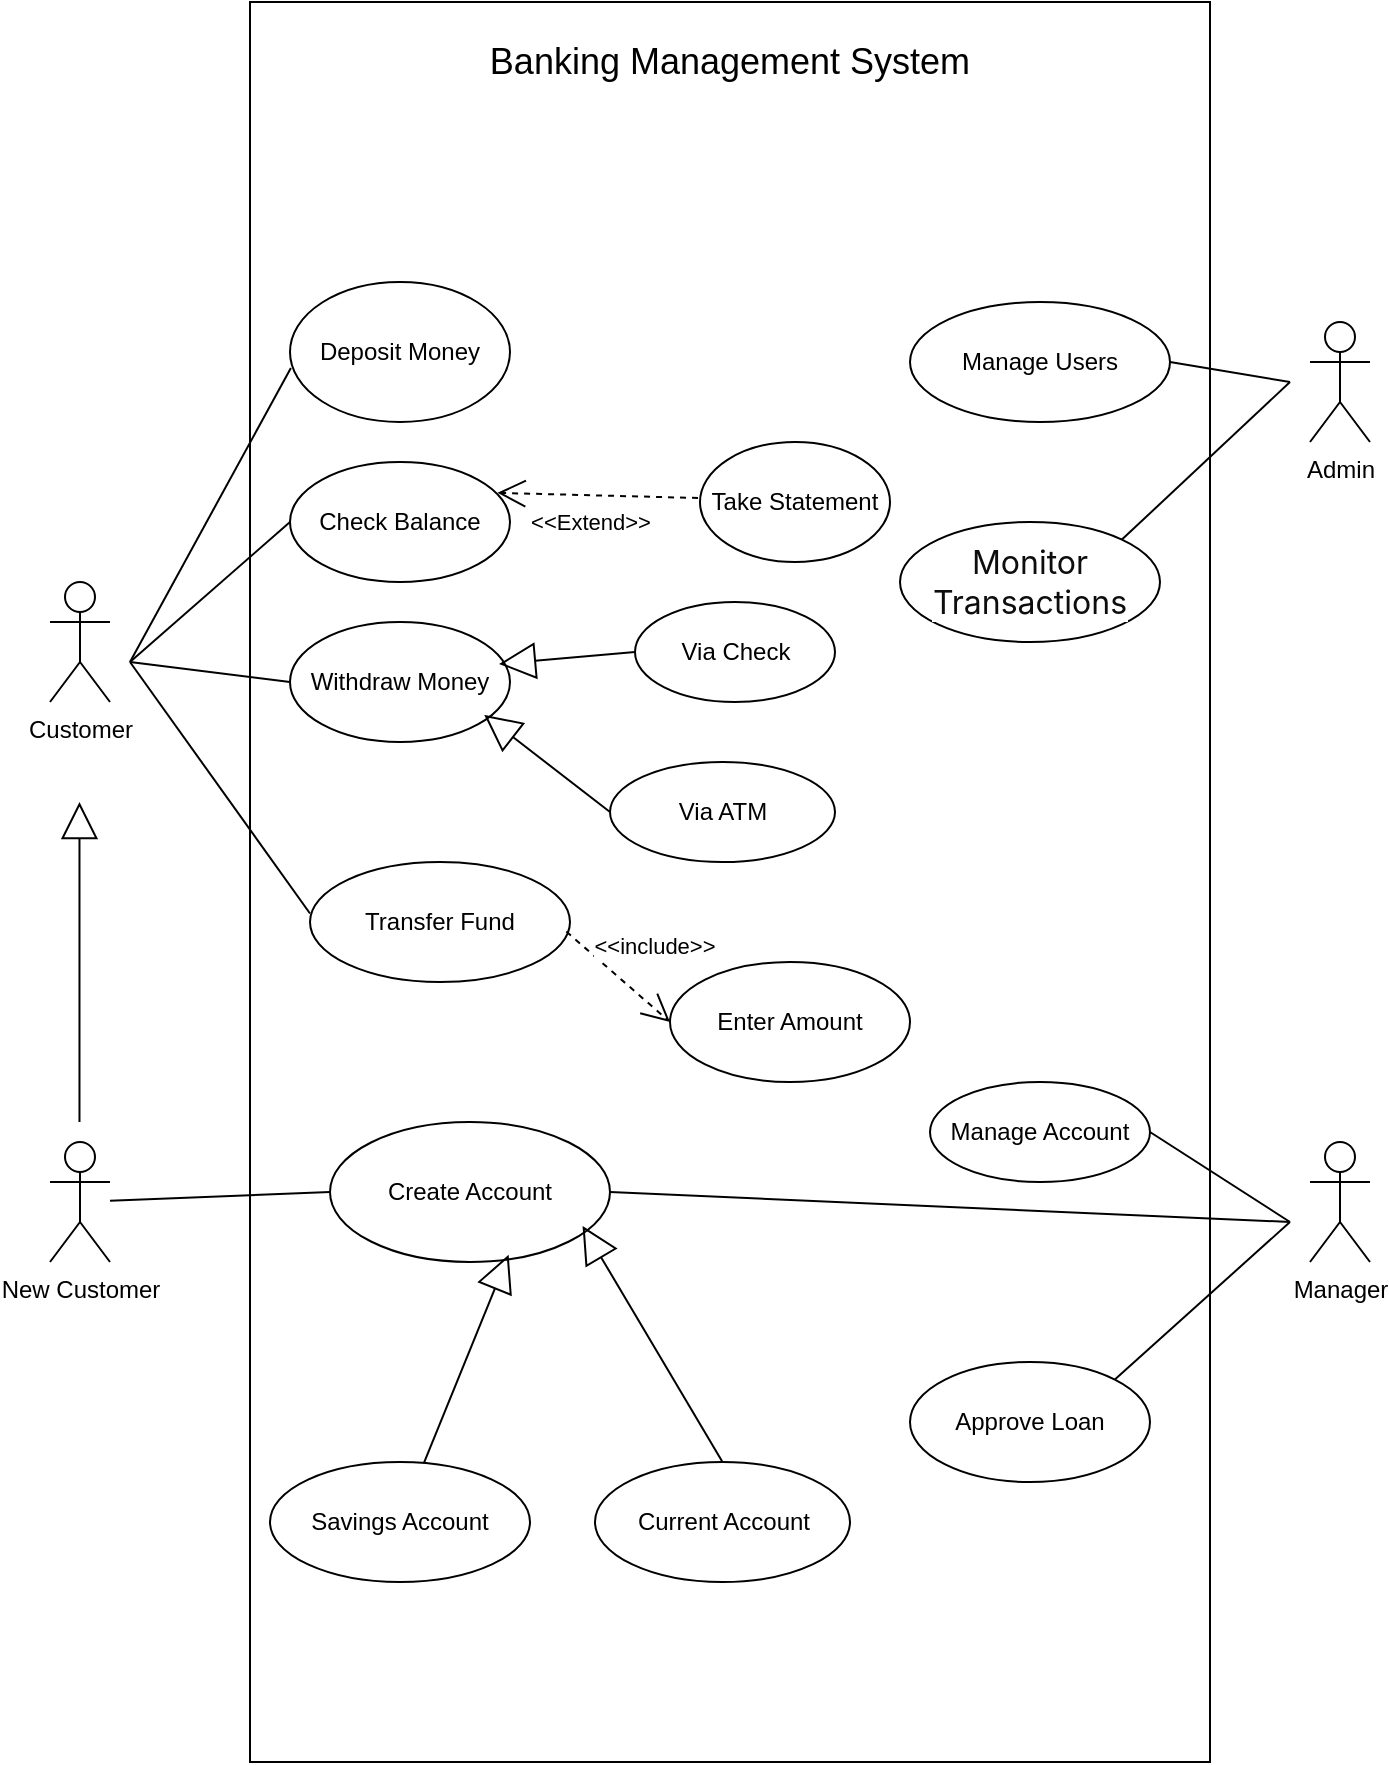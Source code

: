 <mxfile version="25.0.1">
  <diagram name="Page-1" id="7wto8sQBbRbYYw6RCctN">
    <mxGraphModel dx="1354" dy="708" grid="1" gridSize="10" guides="1" tooltips="1" connect="1" arrows="1" fold="1" page="1" pageScale="1" pageWidth="850" pageHeight="1100" math="0" shadow="0">
      <root>
        <mxCell id="0" />
        <mxCell id="1" parent="0" />
        <mxCell id="iphyVu1xTRnxOxPySKvS-2" value="" style="rounded=0;whiteSpace=wrap;html=1;direction=south;" parent="1" vertex="1">
          <mxGeometry x="200" y="90" width="480" height="880" as="geometry" />
        </mxCell>
        <mxCell id="iphyVu1xTRnxOxPySKvS-3" value="&lt;font style=&quot;font-size: 18px;&quot;&gt;Banking Management System&lt;/font&gt;" style="text;html=1;align=center;verticalAlign=middle;whiteSpace=wrap;rounded=0;" parent="1" vertex="1">
          <mxGeometry x="315" y="100" width="250" height="40" as="geometry" />
        </mxCell>
        <mxCell id="iphyVu1xTRnxOxPySKvS-7" value="Customer" style="shape=umlActor;verticalLabelPosition=bottom;verticalAlign=top;html=1;outlineConnect=0;" parent="1" vertex="1">
          <mxGeometry x="100" y="380" width="30" height="60" as="geometry" />
        </mxCell>
        <mxCell id="iphyVu1xTRnxOxPySKvS-13" value="" style="endArrow=block;endSize=16;endFill=0;html=1;rounded=0;" parent="1" edge="1">
          <mxGeometry width="160" relative="1" as="geometry">
            <mxPoint x="114.74" y="650" as="sourcePoint" />
            <mxPoint x="114.74" y="490" as="targetPoint" />
          </mxGeometry>
        </mxCell>
        <mxCell id="iphyVu1xTRnxOxPySKvS-14" value="New Customer" style="shape=umlActor;verticalLabelPosition=bottom;verticalAlign=top;html=1;outlineConnect=0;" parent="1" vertex="1">
          <mxGeometry x="100" y="660" width="30" height="60" as="geometry" />
        </mxCell>
        <mxCell id="iphyVu1xTRnxOxPySKvS-15" value="Create Account" style="ellipse;whiteSpace=wrap;html=1;" parent="1" vertex="1">
          <mxGeometry x="240" y="650" width="140" height="70" as="geometry" />
        </mxCell>
        <mxCell id="iphyVu1xTRnxOxPySKvS-19" value="" style="endArrow=none;html=1;rounded=0;entryX=0;entryY=0.5;entryDx=0;entryDy=0;" parent="1" source="iphyVu1xTRnxOxPySKvS-14" target="iphyVu1xTRnxOxPySKvS-15" edge="1">
          <mxGeometry width="50" height="50" relative="1" as="geometry">
            <mxPoint x="180" y="570" as="sourcePoint" />
            <mxPoint x="230" y="520" as="targetPoint" />
          </mxGeometry>
        </mxCell>
        <mxCell id="iphyVu1xTRnxOxPySKvS-20" value="" style="endArrow=block;endSize=16;endFill=0;html=1;rounded=0;entryX=0.638;entryY=0.948;entryDx=0;entryDy=0;entryPerimeter=0;" parent="1" source="iphyVu1xTRnxOxPySKvS-21" target="iphyVu1xTRnxOxPySKvS-15" edge="1">
          <mxGeometry width="160" relative="1" as="geometry">
            <mxPoint x="270" y="610" as="sourcePoint" />
            <mxPoint x="430" y="610" as="targetPoint" />
          </mxGeometry>
        </mxCell>
        <mxCell id="iphyVu1xTRnxOxPySKvS-21" value="Savings Account" style="ellipse;whiteSpace=wrap;html=1;" parent="1" vertex="1">
          <mxGeometry x="210" y="820" width="130" height="60" as="geometry" />
        </mxCell>
        <mxCell id="iphyVu1xTRnxOxPySKvS-22" value="Current Account" style="ellipse;whiteSpace=wrap;html=1;" parent="1" vertex="1">
          <mxGeometry x="372.5" y="820" width="127.5" height="60" as="geometry" />
        </mxCell>
        <mxCell id="iphyVu1xTRnxOxPySKvS-23" value="" style="endArrow=block;endSize=16;endFill=0;html=1;rounded=0;exitX=0.5;exitY=0;exitDx=0;exitDy=0;entryX=0.902;entryY=0.743;entryDx=0;entryDy=0;entryPerimeter=0;" parent="1" source="iphyVu1xTRnxOxPySKvS-22" target="iphyVu1xTRnxOxPySKvS-15" edge="1">
          <mxGeometry width="160" relative="1" as="geometry">
            <mxPoint x="380" y="550" as="sourcePoint" />
            <mxPoint x="540" y="550" as="targetPoint" />
          </mxGeometry>
        </mxCell>
        <mxCell id="iphyVu1xTRnxOxPySKvS-24" value="Deposit Money" style="ellipse;whiteSpace=wrap;html=1;" parent="1" vertex="1">
          <mxGeometry x="220" y="230" width="110" height="70" as="geometry" />
        </mxCell>
        <mxCell id="iphyVu1xTRnxOxPySKvS-25" value="Withdraw Money" style="ellipse;whiteSpace=wrap;html=1;" parent="1" vertex="1">
          <mxGeometry x="220" y="400" width="110" height="60" as="geometry" />
        </mxCell>
        <mxCell id="iphyVu1xTRnxOxPySKvS-26" value="Transfer Fund" style="ellipse;whiteSpace=wrap;html=1;" parent="1" vertex="1">
          <mxGeometry x="230" y="520" width="130" height="60" as="geometry" />
        </mxCell>
        <mxCell id="iphyVu1xTRnxOxPySKvS-30" value="" style="endArrow=none;html=1;rounded=0;entryX=0.004;entryY=0.614;entryDx=0;entryDy=0;entryPerimeter=0;" parent="1" target="iphyVu1xTRnxOxPySKvS-24" edge="1">
          <mxGeometry width="50" height="50" relative="1" as="geometry">
            <mxPoint x="140" y="420" as="sourcePoint" />
            <mxPoint x="200" y="220" as="targetPoint" />
          </mxGeometry>
        </mxCell>
        <mxCell id="iphyVu1xTRnxOxPySKvS-31" value="" style="endArrow=none;html=1;rounded=0;entryX=0;entryY=0.5;entryDx=0;entryDy=0;" parent="1" target="iphyVu1xTRnxOxPySKvS-25" edge="1">
          <mxGeometry width="50" height="50" relative="1" as="geometry">
            <mxPoint x="140" y="420" as="sourcePoint" />
            <mxPoint x="220" y="250" as="targetPoint" />
          </mxGeometry>
        </mxCell>
        <mxCell id="iphyVu1xTRnxOxPySKvS-32" value="" style="endArrow=none;html=1;rounded=0;entryX=0;entryY=0.429;entryDx=0;entryDy=0;entryPerimeter=0;" parent="1" target="iphyVu1xTRnxOxPySKvS-26" edge="1">
          <mxGeometry width="50" height="50" relative="1" as="geometry">
            <mxPoint x="140" y="420" as="sourcePoint" />
            <mxPoint x="220" y="280" as="targetPoint" />
          </mxGeometry>
        </mxCell>
        <mxCell id="iphyVu1xTRnxOxPySKvS-33" value="Check Balance" style="ellipse;whiteSpace=wrap;html=1;" parent="1" vertex="1">
          <mxGeometry x="220" y="320" width="110" height="60" as="geometry" />
        </mxCell>
        <mxCell id="iphyVu1xTRnxOxPySKvS-34" value="" style="endArrow=none;html=1;rounded=0;entryX=0;entryY=0.5;entryDx=0;entryDy=0;" parent="1" target="iphyVu1xTRnxOxPySKvS-33" edge="1">
          <mxGeometry width="50" height="50" relative="1" as="geometry">
            <mxPoint x="140" y="420" as="sourcePoint" />
            <mxPoint x="230" y="370" as="targetPoint" />
          </mxGeometry>
        </mxCell>
        <mxCell id="iphyVu1xTRnxOxPySKvS-36" value="&amp;lt;&amp;lt;Extend&amp;gt;&amp;gt;" style="endArrow=open;endSize=12;dashed=1;html=1;rounded=0;entryX=0.943;entryY=0.257;entryDx=0;entryDy=0;entryPerimeter=0;exitX=-0.007;exitY=0.6;exitDx=0;exitDy=0;exitPerimeter=0;" parent="1" target="iphyVu1xTRnxOxPySKvS-33" edge="1">
          <mxGeometry x="0.07" y="13" width="160" relative="1" as="geometry">
            <mxPoint x="424.02" y="338" as="sourcePoint" />
            <mxPoint x="359.02" y="339.03" as="targetPoint" />
            <mxPoint as="offset" />
          </mxGeometry>
        </mxCell>
        <mxCell id="iphyVu1xTRnxOxPySKvS-37" value="Take Statement" style="ellipse;whiteSpace=wrap;html=1;" parent="1" vertex="1">
          <mxGeometry x="425" y="310" width="95" height="60" as="geometry" />
        </mxCell>
        <mxCell id="iphyVu1xTRnxOxPySKvS-38" value="&amp;lt;&amp;lt;include&amp;gt;&amp;gt;" style="endArrow=open;endSize=12;dashed=1;html=1;rounded=0;entryX=0;entryY=0.5;entryDx=0;entryDy=0;exitX=0.986;exitY=0.58;exitDx=0;exitDy=0;exitPerimeter=0;" parent="1" source="iphyVu1xTRnxOxPySKvS-26" target="iphyVu1xTRnxOxPySKvS-39" edge="1">
          <mxGeometry x="0.099" y="23" width="160" relative="1" as="geometry">
            <mxPoint x="350" y="540" as="sourcePoint" />
            <mxPoint x="510" y="540" as="targetPoint" />
            <mxPoint as="offset" />
          </mxGeometry>
        </mxCell>
        <mxCell id="iphyVu1xTRnxOxPySKvS-39" value="Enter Amount" style="ellipse;whiteSpace=wrap;html=1;" parent="1" vertex="1">
          <mxGeometry x="410" y="570" width="120" height="60" as="geometry" />
        </mxCell>
        <mxCell id="iphyVu1xTRnxOxPySKvS-40" value="Via Check" style="ellipse;whiteSpace=wrap;html=1;" parent="1" vertex="1">
          <mxGeometry x="392.5" y="390" width="100" height="50" as="geometry" />
        </mxCell>
        <mxCell id="iphyVu1xTRnxOxPySKvS-41" value="Via ATM" style="ellipse;whiteSpace=wrap;html=1;" parent="1" vertex="1">
          <mxGeometry x="380" y="470" width="112.5" height="50" as="geometry" />
        </mxCell>
        <mxCell id="iphyVu1xTRnxOxPySKvS-42" value="" style="endArrow=block;endSize=16;endFill=0;html=1;rounded=0;entryX=0.883;entryY=0.774;entryDx=0;entryDy=0;entryPerimeter=0;exitX=0;exitY=0.5;exitDx=0;exitDy=0;" parent="1" source="iphyVu1xTRnxOxPySKvS-41" target="iphyVu1xTRnxOxPySKvS-25" edge="1">
          <mxGeometry width="160" relative="1" as="geometry">
            <mxPoint x="335" y="505" as="sourcePoint" />
            <mxPoint x="380" y="390" as="targetPoint" />
          </mxGeometry>
        </mxCell>
        <mxCell id="iphyVu1xTRnxOxPySKvS-43" value="" style="endArrow=block;endSize=16;endFill=0;html=1;rounded=0;entryX=0.883;entryY=0.774;entryDx=0;entryDy=0;entryPerimeter=0;exitX=0;exitY=0.5;exitDx=0;exitDy=0;" parent="1" source="iphyVu1xTRnxOxPySKvS-40" edge="1">
          <mxGeometry width="160" relative="1" as="geometry">
            <mxPoint x="390.0" y="415.0" as="sourcePoint" />
            <mxPoint x="324.5" y="421" as="targetPoint" />
          </mxGeometry>
        </mxCell>
        <mxCell id="ae6mnd9QfLogUAE-1ja4-1" value="Manager" style="shape=umlActor;verticalLabelPosition=bottom;verticalAlign=top;html=1;outlineConnect=0;" vertex="1" parent="1">
          <mxGeometry x="730" y="660" width="30" height="60" as="geometry" />
        </mxCell>
        <mxCell id="ae6mnd9QfLogUAE-1ja4-4" value="Approve Loan" style="ellipse;whiteSpace=wrap;html=1;" vertex="1" parent="1">
          <mxGeometry x="530" y="770" width="120" height="60" as="geometry" />
        </mxCell>
        <mxCell id="ae6mnd9QfLogUAE-1ja4-5" value="" style="endArrow=none;html=1;rounded=0;exitX=1;exitY=0;exitDx=0;exitDy=0;" edge="1" parent="1" source="ae6mnd9QfLogUAE-1ja4-4">
          <mxGeometry width="50" height="50" relative="1" as="geometry">
            <mxPoint x="660" y="740" as="sourcePoint" />
            <mxPoint x="720" y="700" as="targetPoint" />
          </mxGeometry>
        </mxCell>
        <mxCell id="ae6mnd9QfLogUAE-1ja4-6" value="Manage Account" style="ellipse;whiteSpace=wrap;html=1;" vertex="1" parent="1">
          <mxGeometry x="540" y="630" width="110" height="50" as="geometry" />
        </mxCell>
        <mxCell id="ae6mnd9QfLogUAE-1ja4-7" value="" style="endArrow=none;html=1;rounded=0;exitX=1;exitY=0.5;exitDx=0;exitDy=0;" edge="1" parent="1" source="ae6mnd9QfLogUAE-1ja4-6">
          <mxGeometry width="50" height="50" relative="1" as="geometry">
            <mxPoint x="670" y="700" as="sourcePoint" />
            <mxPoint x="720" y="700" as="targetPoint" />
          </mxGeometry>
        </mxCell>
        <mxCell id="ae6mnd9QfLogUAE-1ja4-10" value="" style="endArrow=none;html=1;rounded=0;exitX=1;exitY=0.5;exitDx=0;exitDy=0;" edge="1" parent="1" source="iphyVu1xTRnxOxPySKvS-15">
          <mxGeometry width="50" height="50" relative="1" as="geometry">
            <mxPoint x="430" y="690" as="sourcePoint" />
            <mxPoint x="720" y="700" as="targetPoint" />
          </mxGeometry>
        </mxCell>
        <mxCell id="ae6mnd9QfLogUAE-1ja4-11" value="Admin" style="shape=umlActor;verticalLabelPosition=bottom;verticalAlign=top;html=1;outlineConnect=0;" vertex="1" parent="1">
          <mxGeometry x="730" y="250" width="30" height="60" as="geometry" />
        </mxCell>
        <mxCell id="ae6mnd9QfLogUAE-1ja4-14" value="&lt;span style=&quot;border: 0px solid rgb(227, 227, 227); box-sizing: border-box; --tw-border-spacing-x: 0; --tw-border-spacing-y: 0; --tw-translate-x: 0; --tw-translate-y: 0; --tw-rotate: 0; --tw-skew-x: 0; --tw-skew-y: 0; --tw-scale-x: 1; --tw-scale-y: 1; --tw-pan-x: ; --tw-pan-y: ; --tw-pinch-zoom: ; --tw-scroll-snap-strictness: proximity; --tw-gradient-from-position: ; --tw-gradient-via-position: ; --tw-gradient-to-position: ; --tw-ordinal: ; --tw-slashed-zero: ; --tw-numeric-figure: ; --tw-numeric-spacing: ; --tw-numeric-fraction: ; --tw-ring-inset: ; --tw-ring-offset-width: 0px; --tw-ring-offset-color: #fff; --tw-ring-color: rgba(69,89,164,.5); --tw-ring-offset-shadow: 0 0 #0000; --tw-ring-shadow: 0 0 #0000; --tw-shadow: 0 0 #0000; --tw-shadow-colored: 0 0 #0000; --tw-blur: ; --tw-brightness: ; --tw-contrast: ; --tw-grayscale: ; --tw-hue-rotate: ; --tw-invert: ; --tw-saturate: ; --tw-sepia: ; --tw-drop-shadow: ; --tw-backdrop-blur: ; --tw-backdrop-brightness: ; --tw-backdrop-contrast: ; --tw-backdrop-grayscale: ; --tw-backdrop-hue-rotate: ; --tw-backdrop-invert: ; --tw-backdrop-opacity: ; --tw-backdrop-saturate: ; --tw-backdrop-sepia: ; --tw-contain-size: ; --tw-contain-layout: ; --tw-contain-paint: ; --tw-contain-style: ; scrollbar-color: var(--main-surface-tertiary) transparent; color: rgb(13, 13, 13); margin-top: 0px; margin-bottom: 0px; font-family: ui-sans-serif, -apple-system, system-ui, &amp;quot;Segoe UI&amp;quot;, Helvetica, &amp;quot;Apple Color Emoji&amp;quot;, Arial, sans-serif, &amp;quot;Segoe UI Emoji&amp;quot;, &amp;quot;Segoe UI Symbol&amp;quot;; font-size: 16px; text-align: left; background-color: rgb(255, 255, 255);&quot;&gt;Monitor Transactions&lt;/span&gt;" style="ellipse;whiteSpace=wrap;html=1;" vertex="1" parent="1">
          <mxGeometry x="525" y="350" width="130" height="60" as="geometry" />
        </mxCell>
        <mxCell id="ae6mnd9QfLogUAE-1ja4-15" value="Manage Users" style="ellipse;whiteSpace=wrap;html=1;" vertex="1" parent="1">
          <mxGeometry x="530" y="240" width="130" height="60" as="geometry" />
        </mxCell>
        <mxCell id="ae6mnd9QfLogUAE-1ja4-16" value="" style="endArrow=none;html=1;rounded=0;exitX=1;exitY=0.5;exitDx=0;exitDy=0;" edge="1" parent="1" source="ae6mnd9QfLogUAE-1ja4-15">
          <mxGeometry width="50" height="50" relative="1" as="geometry">
            <mxPoint x="670" y="330" as="sourcePoint" />
            <mxPoint x="720" y="280" as="targetPoint" />
          </mxGeometry>
        </mxCell>
        <mxCell id="ae6mnd9QfLogUAE-1ja4-17" value="" style="endArrow=none;html=1;rounded=0;exitX=1;exitY=0;exitDx=0;exitDy=0;" edge="1" parent="1" source="ae6mnd9QfLogUAE-1ja4-14">
          <mxGeometry width="50" height="50" relative="1" as="geometry">
            <mxPoint x="650" y="350" as="sourcePoint" />
            <mxPoint x="720" y="280" as="targetPoint" />
          </mxGeometry>
        </mxCell>
      </root>
    </mxGraphModel>
  </diagram>
</mxfile>
